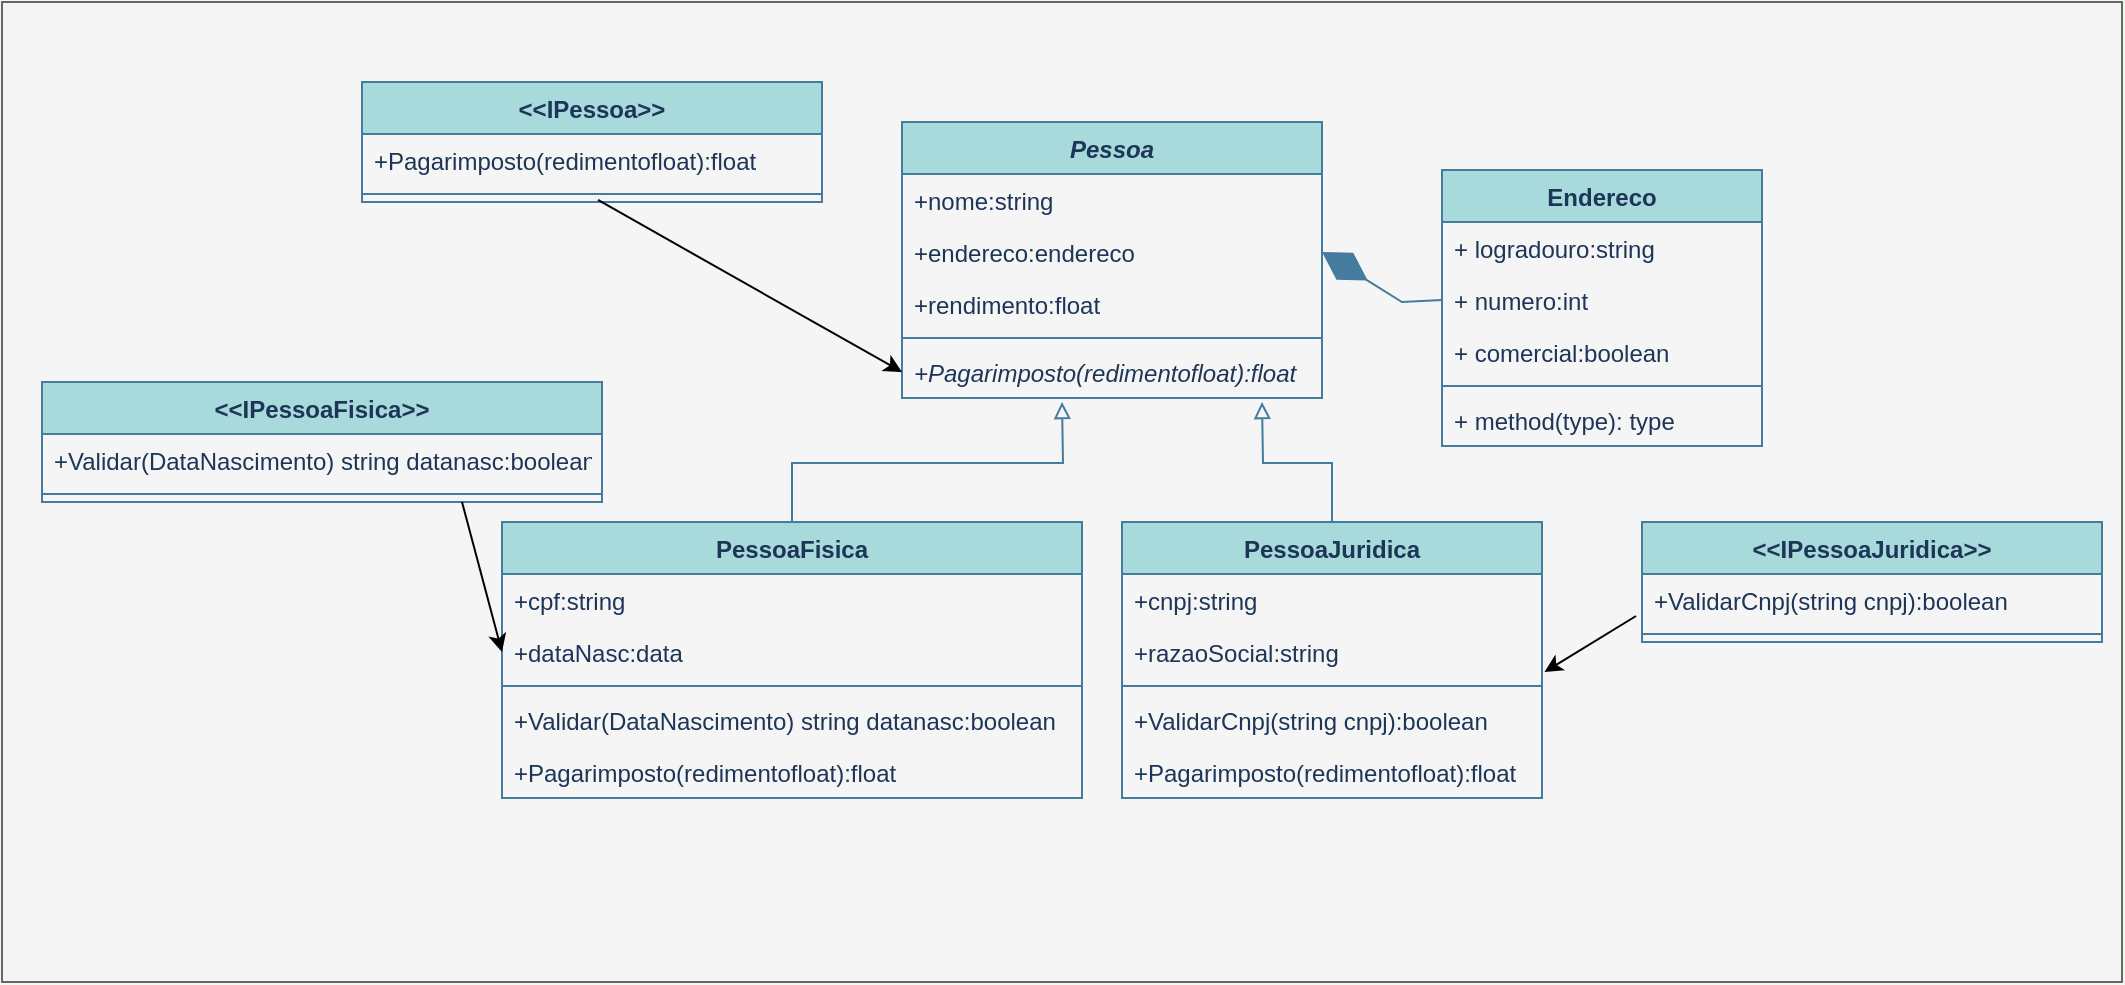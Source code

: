 <mxfile version="20.0.4" type="device"><diagram id="bC1-1pEHjT87Brd5xi-T" name="Page-1"><mxGraphModel dx="1695" dy="450" grid="1" gridSize="10" guides="1" tooltips="1" connect="1" arrows="1" fold="1" page="1" pageScale="1" pageWidth="827" pageHeight="1169" background="#F1FAEE" math="0" shadow="0"><root><mxCell id="0"/><mxCell id="1" parent="0"/><mxCell id="snoNDvV0CuAeZw6dqSTR-7" value="" style="rounded=0;whiteSpace=wrap;html=1;sketch=0;fontColor=#333333;strokeColor=#666666;fillColor=#f5f5f5;" parent="1" vertex="1"><mxGeometry x="-170" width="1060" height="490" as="geometry"/></mxCell><mxCell id="FXR_IF3yEBVknZ6tqmch-32" style="edgeStyle=orthogonalEdgeStyle;rounded=0;orthogonalLoop=1;jettySize=auto;html=1;endArrow=block;endFill=0;labelBackgroundColor=#F1FAEE;strokeColor=#457B9D;fontColor=#1D3557;" parent="1" source="FXR_IF3yEBVknZ6tqmch-1" edge="1"><mxGeometry relative="1" as="geometry"><mxPoint x="460" y="200" as="targetPoint"/></mxGeometry></mxCell><mxCell id="FXR_IF3yEBVknZ6tqmch-1" value="PessoaJuridica" style="swimlane;fontStyle=1;align=center;verticalAlign=top;childLayout=stackLayout;horizontal=1;startSize=26;horizontalStack=0;resizeParent=1;resizeParentMax=0;resizeLast=0;collapsible=1;marginBottom=0;fillColor=#A8DADC;strokeColor=#457B9D;fontColor=#1D3557;" parent="1" vertex="1"><mxGeometry x="390" y="260" width="210" height="138" as="geometry"/></mxCell><mxCell id="FXR_IF3yEBVknZ6tqmch-13" value="+cnpj:string" style="text;align=left;verticalAlign=top;spacingLeft=4;spacingRight=4;overflow=hidden;rotatable=0;points=[[0,0.5],[1,0.5]];portConstraint=eastwest;fontColor=#1D3557;" parent="FXR_IF3yEBVknZ6tqmch-1" vertex="1"><mxGeometry y="26" width="210" height="26" as="geometry"/></mxCell><mxCell id="FXR_IF3yEBVknZ6tqmch-2" value="+razaoSocial:string" style="text;align=left;verticalAlign=top;spacingLeft=4;spacingRight=4;overflow=hidden;rotatable=0;points=[[0,0.5],[1,0.5]];portConstraint=eastwest;fontColor=#1D3557;" parent="FXR_IF3yEBVknZ6tqmch-1" vertex="1"><mxGeometry y="52" width="210" height="26" as="geometry"/></mxCell><mxCell id="FXR_IF3yEBVknZ6tqmch-3" value="" style="line;strokeWidth=1;fillColor=none;align=left;verticalAlign=middle;spacingTop=-1;spacingLeft=3;spacingRight=3;rotatable=0;labelPosition=right;points=[];portConstraint=eastwest;labelBackgroundColor=#F1FAEE;strokeColor=#457B9D;fontColor=#1D3557;" parent="FXR_IF3yEBVknZ6tqmch-1" vertex="1"><mxGeometry y="78" width="210" height="8" as="geometry"/></mxCell><mxCell id="CPjbdKZyeqtg0-WvtZdA-22" value="+ValidarCnpj(string cnpj):boolean" style="text;align=left;verticalAlign=top;spacingLeft=4;spacingRight=4;overflow=hidden;rotatable=0;points=[[0,0.5],[1,0.5]];portConstraint=eastwest;fontColor=#1D3557;" vertex="1" parent="FXR_IF3yEBVknZ6tqmch-1"><mxGeometry y="86" width="210" height="26" as="geometry"/></mxCell><mxCell id="CPjbdKZyeqtg0-WvtZdA-23" value="+Pagarimposto(redimentofloat):float" style="text;align=left;verticalAlign=top;spacingLeft=4;spacingRight=4;overflow=hidden;rotatable=0;points=[[0,0.5],[1,0.5]];portConstraint=eastwest;fontColor=#1D3557;" vertex="1" parent="FXR_IF3yEBVknZ6tqmch-1"><mxGeometry y="112" width="210" height="26" as="geometry"/></mxCell><mxCell id="FXR_IF3yEBVknZ6tqmch-31" style="edgeStyle=orthogonalEdgeStyle;rounded=0;orthogonalLoop=1;jettySize=auto;html=1;endArrow=block;endFill=0;labelBackgroundColor=#F1FAEE;strokeColor=#457B9D;fontColor=#1D3557;" parent="1" source="FXR_IF3yEBVknZ6tqmch-5" edge="1"><mxGeometry relative="1" as="geometry"><mxPoint x="360" y="200" as="targetPoint"/></mxGeometry></mxCell><mxCell id="FXR_IF3yEBVknZ6tqmch-5" value="PessoaFisica" style="swimlane;fontStyle=1;align=center;verticalAlign=top;childLayout=stackLayout;horizontal=1;startSize=26;horizontalStack=0;resizeParent=1;resizeParentMax=0;resizeLast=0;collapsible=1;marginBottom=0;fillColor=#A8DADC;strokeColor=#457B9D;fontColor=#1D3557;" parent="1" vertex="1"><mxGeometry x="80" y="260" width="290" height="138" as="geometry"><mxRectangle x="200" y="290" width="120" height="30" as="alternateBounds"/></mxGeometry></mxCell><mxCell id="FXR_IF3yEBVknZ6tqmch-11" value="+cpf:string" style="text;align=left;verticalAlign=top;spacingLeft=4;spacingRight=4;overflow=hidden;rotatable=0;points=[[0,0.5],[1,0.5]];portConstraint=eastwest;fontColor=#1D3557;" parent="FXR_IF3yEBVknZ6tqmch-5" vertex="1"><mxGeometry y="26" width="290" height="26" as="geometry"/></mxCell><mxCell id="FXR_IF3yEBVknZ6tqmch-10" value="+dataNasc:data" style="text;align=left;verticalAlign=top;spacingLeft=4;spacingRight=4;overflow=hidden;rotatable=0;points=[[0,0.5],[1,0.5]];portConstraint=eastwest;fontColor=#1D3557;" parent="FXR_IF3yEBVknZ6tqmch-5" vertex="1"><mxGeometry y="52" width="290" height="26" as="geometry"/></mxCell><mxCell id="FXR_IF3yEBVknZ6tqmch-7" value="" style="line;strokeWidth=1;fillColor=none;align=left;verticalAlign=middle;spacingTop=-1;spacingLeft=3;spacingRight=3;rotatable=0;labelPosition=right;points=[];portConstraint=eastwest;labelBackgroundColor=#F1FAEE;strokeColor=#457B9D;fontColor=#1D3557;" parent="FXR_IF3yEBVknZ6tqmch-5" vertex="1"><mxGeometry y="78" width="290" height="8" as="geometry"/></mxCell><mxCell id="CPjbdKZyeqtg0-WvtZdA-30" value="+Validar(DataNascimento) string datanasc:boolean" style="text;align=left;verticalAlign=top;spacingLeft=4;spacingRight=4;overflow=hidden;rotatable=0;points=[[0,0.5],[1,0.5]];portConstraint=eastwest;fontColor=#1D3557;" vertex="1" parent="FXR_IF3yEBVknZ6tqmch-5"><mxGeometry y="86" width="290" height="26" as="geometry"/></mxCell><mxCell id="CPjbdKZyeqtg0-WvtZdA-24" value="+Pagarimposto(redimentofloat):float" style="text;align=left;verticalAlign=top;spacingLeft=4;spacingRight=4;overflow=hidden;rotatable=0;points=[[0,0.5],[1,0.5]];portConstraint=eastwest;fontColor=#1D3557;" vertex="1" parent="FXR_IF3yEBVknZ6tqmch-5"><mxGeometry y="112" width="290" height="26" as="geometry"/></mxCell><mxCell id="FXR_IF3yEBVknZ6tqmch-14" value="Pessoa" style="swimlane;fontStyle=3;align=center;verticalAlign=top;childLayout=stackLayout;horizontal=1;startSize=26;horizontalStack=0;resizeParent=1;resizeParentMax=0;resizeLast=0;collapsible=1;marginBottom=0;fillColor=#A8DADC;strokeColor=#457B9D;fontColor=#1D3557;" parent="1" vertex="1"><mxGeometry x="280" y="60" width="210" height="138" as="geometry"/></mxCell><mxCell id="FXR_IF3yEBVknZ6tqmch-22" value="+nome:string" style="text;align=left;verticalAlign=top;spacingLeft=4;spacingRight=4;overflow=hidden;rotatable=0;points=[[0,0.5],[1,0.5]];portConstraint=eastwest;fontColor=#1D3557;" parent="FXR_IF3yEBVknZ6tqmch-14" vertex="1"><mxGeometry y="26" width="210" height="26" as="geometry"/></mxCell><mxCell id="FXR_IF3yEBVknZ6tqmch-29" value="+endereco:endereco" style="text;align=left;verticalAlign=top;spacingLeft=4;spacingRight=4;overflow=hidden;rotatable=0;points=[[0,0.5],[1,0.5]];portConstraint=eastwest;fontColor=#1D3557;" parent="FXR_IF3yEBVknZ6tqmch-14" vertex="1"><mxGeometry y="52" width="210" height="26" as="geometry"/></mxCell><mxCell id="CPjbdKZyeqtg0-WvtZdA-1" value="+rendimento:float" style="text;align=left;verticalAlign=top;spacingLeft=4;spacingRight=4;overflow=hidden;rotatable=0;points=[[0,0.5],[1,0.5]];portConstraint=eastwest;fontColor=#1D3557;" vertex="1" parent="FXR_IF3yEBVknZ6tqmch-14"><mxGeometry y="78" width="210" height="26" as="geometry"/></mxCell><mxCell id="FXR_IF3yEBVknZ6tqmch-16" value="" style="line;strokeWidth=1;fillColor=none;align=left;verticalAlign=middle;spacingTop=-1;spacingLeft=3;spacingRight=3;rotatable=0;labelPosition=right;points=[];portConstraint=eastwest;labelBackgroundColor=#F1FAEE;strokeColor=#457B9D;fontColor=#1D3557;" parent="FXR_IF3yEBVknZ6tqmch-14" vertex="1"><mxGeometry y="104" width="210" height="8" as="geometry"/></mxCell><mxCell id="CPjbdKZyeqtg0-WvtZdA-14" value="+Pagarimposto(redimentofloat):float" style="text;align=left;verticalAlign=top;spacingLeft=4;spacingRight=4;overflow=hidden;rotatable=0;points=[[0,0.5],[1,0.5]];portConstraint=eastwest;fontColor=#1D3557;fontStyle=2" vertex="1" parent="FXR_IF3yEBVknZ6tqmch-14"><mxGeometry y="112" width="210" height="26" as="geometry"/></mxCell><mxCell id="FXR_IF3yEBVknZ6tqmch-23" value="Endereco" style="swimlane;fontStyle=1;align=center;verticalAlign=top;childLayout=stackLayout;horizontal=1;startSize=26;horizontalStack=0;resizeParent=1;resizeParentMax=0;resizeLast=0;collapsible=1;marginBottom=0;fillColor=#A8DADC;strokeColor=#457B9D;fontColor=#1D3557;" parent="1" vertex="1"><mxGeometry x="550" y="84" width="160" height="138" as="geometry"/></mxCell><mxCell id="FXR_IF3yEBVknZ6tqmch-24" value="+ logradouro:string" style="text;align=left;verticalAlign=top;spacingLeft=4;spacingRight=4;overflow=hidden;rotatable=0;points=[[0,0.5],[1,0.5]];portConstraint=eastwest;fontColor=#1D3557;" parent="FXR_IF3yEBVknZ6tqmch-23" vertex="1"><mxGeometry y="26" width="160" height="26" as="geometry"/></mxCell><mxCell id="FXR_IF3yEBVknZ6tqmch-27" value="+ numero:int" style="text;align=left;verticalAlign=top;spacingLeft=4;spacingRight=4;overflow=hidden;rotatable=0;points=[[0,0.5],[1,0.5]];portConstraint=eastwest;fontColor=#1D3557;" parent="FXR_IF3yEBVknZ6tqmch-23" vertex="1"><mxGeometry y="52" width="160" height="26" as="geometry"/></mxCell><mxCell id="FXR_IF3yEBVknZ6tqmch-28" value="+ comercial:boolean" style="text;align=left;verticalAlign=top;spacingLeft=4;spacingRight=4;overflow=hidden;rotatable=0;points=[[0,0.5],[1,0.5]];portConstraint=eastwest;fontColor=#1D3557;" parent="FXR_IF3yEBVknZ6tqmch-23" vertex="1"><mxGeometry y="78" width="160" height="26" as="geometry"/></mxCell><mxCell id="FXR_IF3yEBVknZ6tqmch-25" value="" style="line;strokeWidth=1;fillColor=none;align=left;verticalAlign=middle;spacingTop=-1;spacingLeft=3;spacingRight=3;rotatable=0;labelPosition=right;points=[];portConstraint=eastwest;labelBackgroundColor=#F1FAEE;strokeColor=#457B9D;fontColor=#1D3557;" parent="FXR_IF3yEBVknZ6tqmch-23" vertex="1"><mxGeometry y="104" width="160" height="8" as="geometry"/></mxCell><mxCell id="FXR_IF3yEBVknZ6tqmch-26" value="+ method(type): type" style="text;align=left;verticalAlign=top;spacingLeft=4;spacingRight=4;overflow=hidden;rotatable=0;points=[[0,0.5],[1,0.5]];portConstraint=eastwest;fontColor=#1D3557;" parent="FXR_IF3yEBVknZ6tqmch-23" vertex="1"><mxGeometry y="112" width="160" height="26" as="geometry"/></mxCell><mxCell id="FXR_IF3yEBVknZ6tqmch-33" value="" style="endArrow=diamondThin;endFill=1;endSize=24;html=1;rounded=0;exitX=0;exitY=0.5;exitDx=0;exitDy=0;entryX=1;entryY=0.5;entryDx=0;entryDy=0;labelBackgroundColor=#F1FAEE;strokeColor=#457B9D;fontColor=#1D3557;" parent="1" source="FXR_IF3yEBVknZ6tqmch-27" target="FXR_IF3yEBVknZ6tqmch-29" edge="1"><mxGeometry width="160" relative="1" as="geometry"><mxPoint x="470" y="139.5" as="sourcePoint"/><mxPoint x="540" y="70" as="targetPoint"/><Array as="points"><mxPoint x="530" y="150"/></Array></mxGeometry></mxCell><mxCell id="CPjbdKZyeqtg0-WvtZdA-8" value="&lt;&lt;IPessoa&gt;&gt;" style="swimlane;fontStyle=1;align=center;verticalAlign=top;childLayout=stackLayout;horizontal=1;startSize=26;horizontalStack=0;resizeParent=1;resizeParentMax=0;resizeLast=0;collapsible=1;marginBottom=0;fillColor=#A8DADC;strokeColor=#457B9D;fontColor=#1D3557;" vertex="1" parent="1"><mxGeometry x="10" y="40" width="230" height="60" as="geometry"/></mxCell><mxCell id="CPjbdKZyeqtg0-WvtZdA-9" value="+Pagarimposto(redimentofloat):float" style="text;align=left;verticalAlign=top;spacingLeft=4;spacingRight=4;overflow=hidden;rotatable=0;points=[[0,0.5],[1,0.5]];portConstraint=eastwest;fontColor=#1D3557;" vertex="1" parent="CPjbdKZyeqtg0-WvtZdA-8"><mxGeometry y="26" width="230" height="26" as="geometry"/></mxCell><mxCell id="CPjbdKZyeqtg0-WvtZdA-12" value="" style="line;strokeWidth=1;fillColor=none;align=left;verticalAlign=middle;spacingTop=-1;spacingLeft=3;spacingRight=3;rotatable=0;labelPosition=right;points=[];portConstraint=eastwest;labelBackgroundColor=#F1FAEE;strokeColor=#457B9D;fontColor=#1D3557;" vertex="1" parent="CPjbdKZyeqtg0-WvtZdA-8"><mxGeometry y="52" width="230" height="8" as="geometry"/></mxCell><mxCell id="CPjbdKZyeqtg0-WvtZdA-16" value="" style="endArrow=classic;html=1;rounded=0;exitX=0.513;exitY=1.115;exitDx=0;exitDy=0;exitPerimeter=0;entryX=0;entryY=0.5;entryDx=0;entryDy=0;" edge="1" parent="1" target="CPjbdKZyeqtg0-WvtZdA-14"><mxGeometry width="50" height="50" relative="1" as="geometry"><mxPoint x="127.99" y="98.99" as="sourcePoint"/><mxPoint x="170" y="160" as="targetPoint"/></mxGeometry></mxCell><mxCell id="CPjbdKZyeqtg0-WvtZdA-17" value="&lt;&lt;IPessoaJuridica&gt;&gt;" style="swimlane;fontStyle=1;align=center;verticalAlign=top;childLayout=stackLayout;horizontal=1;startSize=26;horizontalStack=0;resizeParent=1;resizeParentMax=0;resizeLast=0;collapsible=1;marginBottom=0;fillColor=#A8DADC;strokeColor=#457B9D;fontColor=#1D3557;" vertex="1" parent="1"><mxGeometry x="650" y="260" width="230" height="60" as="geometry"/></mxCell><mxCell id="CPjbdKZyeqtg0-WvtZdA-18" value="+ValidarCnpj(string cnpj):boolean" style="text;align=left;verticalAlign=top;spacingLeft=4;spacingRight=4;overflow=hidden;rotatable=0;points=[[0,0.5],[1,0.5]];portConstraint=eastwest;fontColor=#1D3557;" vertex="1" parent="CPjbdKZyeqtg0-WvtZdA-17"><mxGeometry y="26" width="230" height="26" as="geometry"/></mxCell><mxCell id="CPjbdKZyeqtg0-WvtZdA-19" value="" style="line;strokeWidth=1;fillColor=none;align=left;verticalAlign=middle;spacingTop=-1;spacingLeft=3;spacingRight=3;rotatable=0;labelPosition=right;points=[];portConstraint=eastwest;labelBackgroundColor=#F1FAEE;strokeColor=#457B9D;fontColor=#1D3557;" vertex="1" parent="CPjbdKZyeqtg0-WvtZdA-17"><mxGeometry y="52" width="230" height="8" as="geometry"/></mxCell><mxCell id="CPjbdKZyeqtg0-WvtZdA-21" value="" style="endArrow=classic;html=1;rounded=0;entryX=1.006;entryY=0.885;entryDx=0;entryDy=0;entryPerimeter=0;exitX=-0.013;exitY=0.808;exitDx=0;exitDy=0;exitPerimeter=0;" edge="1" parent="1" source="CPjbdKZyeqtg0-WvtZdA-18" target="FXR_IF3yEBVknZ6tqmch-2"><mxGeometry width="50" height="50" relative="1" as="geometry"><mxPoint x="700" y="370" as="sourcePoint"/><mxPoint x="750" y="320" as="targetPoint"/></mxGeometry></mxCell><mxCell id="CPjbdKZyeqtg0-WvtZdA-25" value="&lt;&lt;IPessoaFisica&gt;&gt;" style="swimlane;fontStyle=1;align=center;verticalAlign=top;childLayout=stackLayout;horizontal=1;startSize=26;horizontalStack=0;resizeParent=1;resizeParentMax=0;resizeLast=0;collapsible=1;marginBottom=0;fillColor=#A8DADC;strokeColor=#457B9D;fontColor=#1D3557;" vertex="1" parent="1"><mxGeometry x="-150" y="190" width="280" height="60" as="geometry"/></mxCell><mxCell id="CPjbdKZyeqtg0-WvtZdA-26" value="+Validar(DataNascimento) string datanasc:boolean" style="text;align=left;verticalAlign=top;spacingLeft=4;spacingRight=4;overflow=hidden;rotatable=0;points=[[0,0.5],[1,0.5]];portConstraint=eastwest;fontColor=#1D3557;" vertex="1" parent="CPjbdKZyeqtg0-WvtZdA-25"><mxGeometry y="26" width="280" height="26" as="geometry"/></mxCell><mxCell id="CPjbdKZyeqtg0-WvtZdA-27" value="" style="line;strokeWidth=1;fillColor=none;align=left;verticalAlign=middle;spacingTop=-1;spacingLeft=3;spacingRight=3;rotatable=0;labelPosition=right;points=[];portConstraint=eastwest;labelBackgroundColor=#F1FAEE;strokeColor=#457B9D;fontColor=#1D3557;" vertex="1" parent="CPjbdKZyeqtg0-WvtZdA-25"><mxGeometry y="52" width="280" height="8" as="geometry"/></mxCell><mxCell id="CPjbdKZyeqtg0-WvtZdA-29" value="" style="endArrow=classic;html=1;rounded=0;entryX=0;entryY=0.5;entryDx=0;entryDy=0;exitX=0.75;exitY=1;exitDx=0;exitDy=0;" edge="1" parent="1" source="CPjbdKZyeqtg0-WvtZdA-25" target="FXR_IF3yEBVknZ6tqmch-10"><mxGeometry width="50" height="50" relative="1" as="geometry"><mxPoint x="30" y="330" as="sourcePoint"/><mxPoint x="80" y="280" as="targetPoint"/></mxGeometry></mxCell></root></mxGraphModel></diagram></mxfile>
